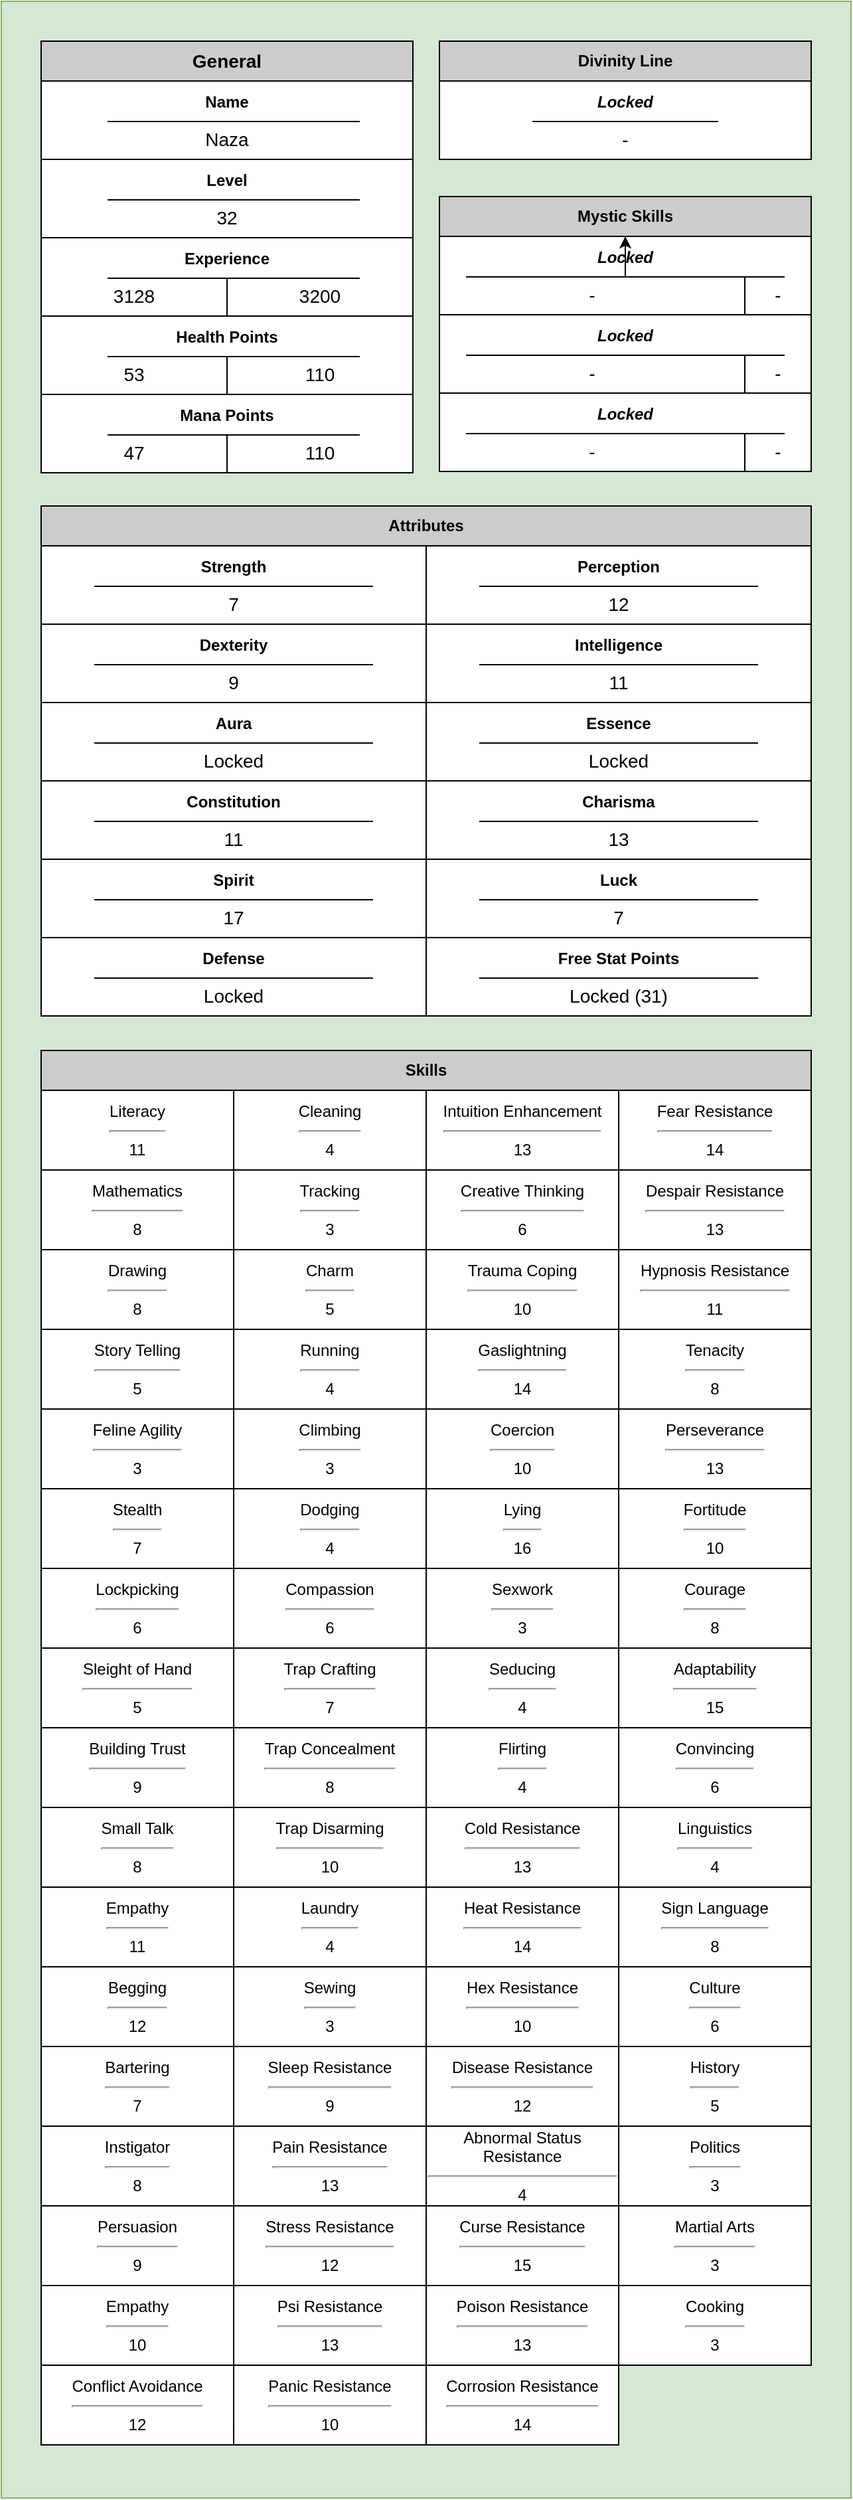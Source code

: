<mxfile>
    <diagram id="DT52jx-p1epTQN54pfV6" name="Page-1">
        <mxGraphModel dx="951" dy="625" grid="1" gridSize="10" guides="1" tooltips="1" connect="1" arrows="1" fold="1" page="1" pageScale="1" pageWidth="850" pageHeight="1100" math="0" shadow="0">
            <root>
                <mxCell id="0"/>
                <mxCell id="1" parent="0"/>
                <mxCell id="2" value="" style="rounded=0;whiteSpace=wrap;html=1;fillColor=#FFFFFF;strokeColor=#82b366;" parent="1" vertex="1">
                    <mxGeometry x="40" y="40" width="640" height="1880" as="geometry"/>
                </mxCell>
                <mxCell id="3" value="" style="rounded=0;whiteSpace=wrap;html=1;fillColor=#d5e8d4;strokeColor=#82b366;" parent="1" vertex="1">
                    <mxGeometry x="40" y="40" width="640" height="1880" as="geometry"/>
                </mxCell>
                <mxCell id="4" value="&lt;b&gt;&lt;font style=&quot;font-size: 14px;&quot; color=&quot;#000000&quot;&gt;General&lt;/font&gt;&lt;/b&gt;" style="rounded=1;whiteSpace=wrap;html=1;fillColor=#CCCCCC;strokeColor=#000000;arcSize=0;" parent="1" vertex="1">
                    <mxGeometry x="70" y="70" width="280" height="30" as="geometry"/>
                </mxCell>
                <mxCell id="5" value="&lt;b&gt;Attributes&lt;/b&gt;" style="rounded=1;whiteSpace=wrap;html=1;fillColor=#CCCCCC;strokeColor=#000000;fontColor=#000000;arcSize=0;" parent="1" vertex="1">
                    <mxGeometry x="70" y="420" width="580" height="30" as="geometry"/>
                </mxCell>
                <mxCell id="6" value="&lt;b&gt;&lt;font color=&quot;#000000&quot;&gt;Divinity Line&lt;/font&gt;&lt;/b&gt;" style="rounded=1;whiteSpace=wrap;html=1;fillColor=#CCCCCC;strokeColor=#000000;arcSize=0;" parent="1" vertex="1">
                    <mxGeometry x="370" y="70" width="280" height="30" as="geometry"/>
                </mxCell>
                <mxCell id="7" value="&lt;font style=&quot;font-size: 14px;&quot; color=&quot;#000000&quot;&gt;Naza&lt;/font&gt;" style="shape=partialRectangle;whiteSpace=wrap;html=1;bottom=1;right=1;left=1;top=0;fillColor=#FFFFFF;routingCenterX=-0.5;shadow=0;comic=0;strokeColor=#000000;fontSize=17;" parent="1" vertex="1">
                    <mxGeometry x="70" y="129" width="280" height="30" as="geometry"/>
                </mxCell>
                <mxCell id="8" value="&lt;font size=&quot;1&quot; style=&quot;&quot; color=&quot;#000000&quot;&gt;&lt;b style=&quot;font-size: 12px;&quot;&gt;Name&lt;/b&gt;&lt;/font&gt;" style="shape=partialRectangle;whiteSpace=wrap;html=1;bottom=1;right=1;left=1;top=0;fillColor=#FFFFFF;routingCenterX=-0.5;shadow=0;comic=0;strokeColor=#000000;fontSize=17;direction=west;" parent="1" vertex="1">
                    <mxGeometry x="70" y="100" width="280" height="30" as="geometry"/>
                </mxCell>
                <mxCell id="9" value="" style="line;strokeWidth=1;html=1;shadow=0;comic=0;strokeColor=#000000;fontSize=17;fillColor=#FFFFFF;" parent="1" vertex="1">
                    <mxGeometry x="120" y="130" width="190" height="1" as="geometry"/>
                </mxCell>
                <mxCell id="10" value="&lt;font style=&quot;font-size: 14px;&quot; color=&quot;#000000&quot;&gt;-&lt;/font&gt;" style="shape=partialRectangle;whiteSpace=wrap;html=1;bottom=1;right=1;left=1;top=0;fillColor=#FFFFFF;routingCenterX=-0.5;shadow=0;comic=0;strokeColor=#000000;fontSize=17;" parent="1" vertex="1">
                    <mxGeometry x="370" y="129" width="280" height="30" as="geometry"/>
                </mxCell>
                <mxCell id="11" value="&lt;font size=&quot;1&quot; style=&quot;&quot; color=&quot;#000000&quot;&gt;&lt;b style=&quot;font-size: 12px;&quot;&gt;&lt;i&gt;Locked&lt;/i&gt;&lt;/b&gt;&lt;/font&gt;" style="shape=partialRectangle;whiteSpace=wrap;html=1;bottom=1;right=1;left=1;top=0;fillColor=#FFFFFF;routingCenterX=-0.5;shadow=0;comic=0;strokeColor=#000000;fontSize=17;direction=west;" parent="1" vertex="1">
                    <mxGeometry x="370" y="100" width="280" height="30" as="geometry"/>
                </mxCell>
                <mxCell id="12" value="" style="line;strokeWidth=1;html=1;shadow=0;comic=0;strokeColor=#000000;fontSize=17;fillColor=#FFFFFF;" parent="1" vertex="1">
                    <mxGeometry x="440" y="130" width="140" height="1" as="geometry"/>
                </mxCell>
                <mxCell id="13" value="&lt;font style=&quot;font-size: 14px;&quot; color=&quot;#000000&quot;&gt;32&lt;/font&gt;" style="shape=partialRectangle;whiteSpace=wrap;html=1;bottom=1;right=1;left=1;top=0;fillColor=#FFFFFF;routingCenterX=-0.5;shadow=0;comic=0;strokeColor=#000000;fontSize=17;" parent="1" vertex="1">
                    <mxGeometry x="70" y="188" width="280" height="30" as="geometry"/>
                </mxCell>
                <mxCell id="14" value="&lt;font size=&quot;1&quot; style=&quot;&quot; color=&quot;#000000&quot;&gt;&lt;b style=&quot;font-size: 12px;&quot;&gt;Level&lt;/b&gt;&lt;/font&gt;" style="shape=partialRectangle;whiteSpace=wrap;html=1;bottom=1;right=1;left=1;top=0;fillColor=#FFFFFF;routingCenterX=-0.5;shadow=0;comic=0;strokeColor=#000000;fontSize=17;direction=west;" parent="1" vertex="1">
                    <mxGeometry x="70" y="159" width="280" height="30" as="geometry"/>
                </mxCell>
                <mxCell id="15" value="" style="line;strokeWidth=1;html=1;shadow=0;comic=0;strokeColor=#000000;fontSize=17;fillColor=#FFFFFF;" parent="1" vertex="1">
                    <mxGeometry x="120" y="189" width="190" height="1" as="geometry"/>
                </mxCell>
                <mxCell id="16" value="3200" style="shape=partialRectangle;whiteSpace=wrap;html=1;bottom=1;right=1;left=1;top=0;fillColor=#FFFFFF;routingCenterX=-0.5;shadow=0;comic=0;strokeColor=#000000;strokeWidth=1;fontSize=14;fontColor=#000000;" parent="1" vertex="1">
                    <mxGeometry x="210" y="247" width="140" height="30" as="geometry"/>
                </mxCell>
                <mxCell id="17" value="3128" style="shape=partialRectangle;whiteSpace=wrap;html=1;bottom=1;right=1;left=1;top=0;fillColor=#FFFFFF;routingCenterX=-0.5;shadow=0;comic=0;strokeColor=#000000;strokeWidth=1;fontSize=14;fontColor=#000000;" parent="1" vertex="1">
                    <mxGeometry x="70" y="247" width="140" height="30" as="geometry"/>
                </mxCell>
                <mxCell id="18" value="" style="line;strokeWidth=1;html=1;shadow=0;comic=0;strokeColor=#000000;fontSize=17;fillColor=#FFFFFF;" parent="1" vertex="1">
                    <mxGeometry x="120" y="248" width="190" height="1" as="geometry"/>
                </mxCell>
                <mxCell id="19" value="&lt;font size=&quot;1&quot; style=&quot;&quot; color=&quot;#000000&quot;&gt;&lt;b style=&quot;font-size: 12px;&quot;&gt;Experience&lt;/b&gt;&lt;/font&gt;" style="shape=partialRectangle;whiteSpace=wrap;html=1;bottom=1;right=1;left=1;top=0;fillColor=#FFFFFF;routingCenterX=-0.5;shadow=0;comic=0;strokeColor=#000000;fontSize=17;direction=west;" parent="1" vertex="1">
                    <mxGeometry x="70" y="218" width="280" height="30" as="geometry"/>
                </mxCell>
                <mxCell id="20" value="110" style="shape=partialRectangle;whiteSpace=wrap;html=1;bottom=1;right=1;left=1;top=0;fillColor=#FFFFFF;routingCenterX=-0.5;shadow=0;comic=0;strokeColor=#000000;strokeWidth=1;fontSize=14;fontColor=#000000;" parent="1" vertex="1">
                    <mxGeometry x="210" y="306" width="140" height="30" as="geometry"/>
                </mxCell>
                <mxCell id="21" value="53" style="shape=partialRectangle;whiteSpace=wrap;html=1;bottom=1;right=1;left=1;top=0;fillColor=#FFFFFF;routingCenterX=-0.5;shadow=0;comic=0;strokeColor=#000000;strokeWidth=1;fontSize=14;fontColor=#000000;" parent="1" vertex="1">
                    <mxGeometry x="70" y="306" width="140" height="30" as="geometry"/>
                </mxCell>
                <mxCell id="22" value="" style="line;strokeWidth=1;html=1;shadow=0;comic=0;strokeColor=#000000;fontSize=17;fillColor=#FFFFFF;" parent="1" vertex="1">
                    <mxGeometry x="120" y="307" width="190" height="1" as="geometry"/>
                </mxCell>
                <mxCell id="23" value="&lt;font size=&quot;1&quot; style=&quot;&quot; color=&quot;#000000&quot;&gt;&lt;b style=&quot;font-size: 12px;&quot;&gt;Health Points&lt;/b&gt;&lt;/font&gt;" style="shape=partialRectangle;whiteSpace=wrap;html=1;bottom=1;right=1;left=1;top=0;fillColor=#FFFFFF;routingCenterX=-0.5;shadow=0;comic=0;strokeColor=#000000;fontSize=17;direction=west;" parent="1" vertex="1">
                    <mxGeometry x="70" y="277" width="280" height="30" as="geometry"/>
                </mxCell>
                <mxCell id="24" value="110" style="shape=partialRectangle;whiteSpace=wrap;html=1;bottom=1;right=1;left=1;top=0;fillColor=#FFFFFF;routingCenterX=-0.5;shadow=0;comic=0;strokeColor=#000000;strokeWidth=1;fontSize=14;fontColor=#000000;" parent="1" vertex="1">
                    <mxGeometry x="210" y="365" width="140" height="30" as="geometry"/>
                </mxCell>
                <mxCell id="25" value="47" style="shape=partialRectangle;whiteSpace=wrap;html=1;bottom=1;right=1;left=1;top=0;fillColor=#FFFFFF;routingCenterX=-0.5;shadow=0;comic=0;strokeColor=#000000;strokeWidth=1;fontSize=14;fontColor=#000000;" parent="1" vertex="1">
                    <mxGeometry x="70" y="365" width="140" height="30" as="geometry"/>
                </mxCell>
                <mxCell id="26" value="" style="line;strokeWidth=1;html=1;shadow=0;comic=0;strokeColor=#000000;fontSize=17;fillColor=#FFFFFF;" parent="1" vertex="1">
                    <mxGeometry x="120" y="366" width="190" height="1" as="geometry"/>
                </mxCell>
                <mxCell id="27" value="&lt;font size=&quot;1&quot; style=&quot;&quot; color=&quot;#000000&quot;&gt;&lt;b style=&quot;font-size: 12px;&quot;&gt;Mana Points&lt;/b&gt;&lt;/font&gt;" style="shape=partialRectangle;whiteSpace=wrap;html=1;bottom=1;right=1;left=1;top=0;fillColor=#FFFFFF;routingCenterX=-0.5;shadow=0;comic=0;strokeColor=#000000;fontSize=17;direction=west;" parent="1" vertex="1">
                    <mxGeometry x="70" y="336" width="280" height="30" as="geometry"/>
                </mxCell>
                <mxCell id="28" value="-" style="shape=partialRectangle;whiteSpace=wrap;html=1;bottom=1;right=1;left=1;top=0;fillColor=#FFFFFF;routingCenterX=-0.5;shadow=0;comic=0;strokeColor=#000000;strokeWidth=1;fontSize=14;fontColor=#000000;" parent="1" vertex="1">
                    <mxGeometry x="600" y="246" width="50" height="30" as="geometry"/>
                </mxCell>
                <mxCell id="29" value="-" style="shape=partialRectangle;whiteSpace=wrap;html=1;bottom=1;right=1;left=1;top=0;fillColor=#FFFFFF;routingCenterX=-0.5;shadow=0;comic=0;strokeColor=#000000;strokeWidth=1;fontSize=14;fontColor=#000000;" parent="1" vertex="1">
                    <mxGeometry x="370" y="246" width="230" height="30" as="geometry"/>
                </mxCell>
                <mxCell id="30" value="&lt;font size=&quot;1&quot; style=&quot;&quot; color=&quot;#000000&quot;&gt;&lt;b style=&quot;font-size: 12px;&quot;&gt;&lt;i&gt;Locked&lt;/i&gt;&lt;/b&gt;&lt;/font&gt;" style="shape=partialRectangle;whiteSpace=wrap;html=1;bottom=1;right=1;left=1;top=0;fillColor=#FFFFFF;routingCenterX=-0.5;shadow=0;comic=0;strokeColor=#000000;fontSize=17;direction=west;" parent="1" vertex="1">
                    <mxGeometry x="370" y="217" width="280" height="30" as="geometry"/>
                </mxCell>
                <mxCell id="484" value="" style="edgeStyle=none;html=1;" parent="1" source="31" target="40" edge="1">
                    <mxGeometry relative="1" as="geometry"/>
                </mxCell>
                <mxCell id="31" value="" style="line;strokeWidth=1;html=1;shadow=0;comic=0;strokeColor=#000000;fontSize=17;fillColor=#FFFFFF;" parent="1" vertex="1">
                    <mxGeometry x="390" y="247" width="240" height="1" as="geometry"/>
                </mxCell>
                <mxCell id="32" value="-" style="shape=partialRectangle;whiteSpace=wrap;html=1;bottom=1;right=1;left=1;top=0;fillColor=#FFFFFF;routingCenterX=-0.5;shadow=0;comic=0;strokeColor=#000000;strokeWidth=1;fontSize=14;fontColor=#000000;" parent="1" vertex="1">
                    <mxGeometry x="600" y="305" width="50" height="30" as="geometry"/>
                </mxCell>
                <mxCell id="33" value="-" style="shape=partialRectangle;whiteSpace=wrap;html=1;bottom=1;right=1;left=1;top=0;fillColor=#FFFFFF;routingCenterX=-0.5;shadow=0;comic=0;strokeColor=#000000;strokeWidth=1;fontSize=14;fontColor=#000000;" parent="1" vertex="1">
                    <mxGeometry x="370" y="305" width="230" height="30" as="geometry"/>
                </mxCell>
                <mxCell id="34" value="&lt;font size=&quot;1&quot; style=&quot;&quot; color=&quot;#000000&quot;&gt;&lt;b style=&quot;font-size: 12px;&quot;&gt;&lt;i&gt;Locked&lt;/i&gt;&lt;/b&gt;&lt;/font&gt;" style="shape=partialRectangle;whiteSpace=wrap;html=1;bottom=1;right=1;left=1;top=0;fillColor=#FFFFFF;routingCenterX=-0.5;shadow=0;comic=0;strokeColor=#000000;fontSize=17;direction=west;" parent="1" vertex="1">
                    <mxGeometry x="370" y="276" width="280" height="30" as="geometry"/>
                </mxCell>
                <mxCell id="35" value="" style="line;strokeWidth=1;html=1;shadow=0;comic=0;strokeColor=#000000;fontSize=17;fillColor=#FFFFFF;" parent="1" vertex="1">
                    <mxGeometry x="390" y="306" width="240" height="1" as="geometry"/>
                </mxCell>
                <mxCell id="36" value="-" style="shape=partialRectangle;whiteSpace=wrap;html=1;bottom=1;right=1;left=1;top=0;fillColor=#FFFFFF;routingCenterX=-0.5;shadow=0;comic=0;strokeColor=#000000;strokeWidth=1;fontSize=14;fontColor=#000000;" parent="1" vertex="1">
                    <mxGeometry x="600" y="364" width="50" height="30" as="geometry"/>
                </mxCell>
                <mxCell id="37" value="-" style="shape=partialRectangle;whiteSpace=wrap;html=1;bottom=1;right=1;left=1;top=0;fillColor=#FFFFFF;routingCenterX=-0.5;shadow=0;comic=0;strokeColor=#000000;strokeWidth=1;fontSize=14;fontColor=#000000;" parent="1" vertex="1">
                    <mxGeometry x="370" y="364" width="230" height="30" as="geometry"/>
                </mxCell>
                <mxCell id="38" value="&lt;font size=&quot;1&quot; style=&quot;&quot; color=&quot;#000000&quot;&gt;&lt;b style=&quot;font-size: 12px;&quot;&gt;&lt;i&gt;Locked&lt;/i&gt;&lt;/b&gt;&lt;/font&gt;" style="shape=partialRectangle;whiteSpace=wrap;html=1;bottom=1;right=1;left=1;top=0;fillColor=#FFFFFF;routingCenterX=-0.5;shadow=0;comic=0;strokeColor=#000000;fontSize=17;direction=west;" parent="1" vertex="1">
                    <mxGeometry x="370" y="335" width="280" height="30" as="geometry"/>
                </mxCell>
                <mxCell id="39" value="" style="line;strokeWidth=1;html=1;shadow=0;comic=0;strokeColor=#000000;fontSize=17;fillColor=#FFFFFF;" parent="1" vertex="1">
                    <mxGeometry x="390" y="365" width="240" height="1" as="geometry"/>
                </mxCell>
                <mxCell id="40" value="&lt;b&gt;&lt;font color=&quot;#000000&quot;&gt;Mystic Skills&lt;/font&gt;&lt;/b&gt;" style="rounded=1;whiteSpace=wrap;html=1;fillColor=#CCCCCC;strokeColor=#000000;arcSize=0;" parent="1" vertex="1">
                    <mxGeometry x="370" y="187" width="280" height="30" as="geometry"/>
                </mxCell>
                <mxCell id="50" value="&lt;font style=&quot;font-size: 14px;&quot; color=&quot;#000000&quot;&gt;12&lt;/font&gt;" style="shape=partialRectangle;whiteSpace=wrap;html=1;bottom=1;right=1;left=1;top=0;fillColor=#FFFFFF;routingCenterX=-0.5;shadow=0;comic=0;strokeColor=#000000;fontSize=17;" parent="1" vertex="1">
                    <mxGeometry x="360" y="479" width="290" height="30" as="geometry"/>
                </mxCell>
                <mxCell id="51" value="&lt;font size=&quot;1&quot; style=&quot;&quot; color=&quot;#000000&quot;&gt;&lt;b style=&quot;font-size: 12px;&quot;&gt;Perception&lt;/b&gt;&lt;/font&gt;" style="shape=partialRectangle;whiteSpace=wrap;html=1;bottom=1;right=1;left=1;top=0;fillColor=#FFFFFF;routingCenterX=-0.5;shadow=0;comic=0;strokeColor=#000000;fontSize=17;direction=west;gradientColor=none;gradientDirection=west;" parent="1" vertex="1">
                    <mxGeometry x="360" y="450" width="290" height="30" as="geometry"/>
                </mxCell>
                <mxCell id="52" value="" style="line;strokeWidth=1;html=1;shadow=0;comic=0;strokeColor=#000000;fontSize=17;fillColor=#FFFFFF;" parent="1" vertex="1">
                    <mxGeometry x="400" y="480" width="210" height="1" as="geometry"/>
                </mxCell>
                <mxCell id="77" value="&lt;b&gt;Skills&lt;/b&gt;" style="rounded=1;whiteSpace=wrap;html=1;fillColor=#CCCCCC;strokeColor=#000000;fontColor=#000000;arcSize=0;" parent="1" vertex="1">
                    <mxGeometry x="70" y="830" width="580" height="30" as="geometry"/>
                </mxCell>
                <mxCell id="485" value="&lt;font style=&quot;font-size: 14px;&quot; color=&quot;#000000&quot;&gt;7&lt;/font&gt;" style="shape=partialRectangle;whiteSpace=wrap;html=1;bottom=1;right=1;left=1;top=0;fillColor=#FFFFFF;routingCenterX=-0.5;shadow=0;comic=0;strokeColor=#000000;fontSize=17;" parent="1" vertex="1">
                    <mxGeometry x="70" y="479" width="290" height="30" as="geometry"/>
                </mxCell>
                <mxCell id="486" value="&lt;font size=&quot;1&quot; style=&quot;&quot; color=&quot;#000000&quot;&gt;&lt;b style=&quot;font-size: 12px;&quot;&gt;Strength&lt;/b&gt;&lt;/font&gt;" style="shape=partialRectangle;whiteSpace=wrap;html=1;bottom=1;right=1;left=1;top=0;fillColor=#FFFFFF;routingCenterX=-0.5;shadow=0;comic=0;strokeColor=#000000;fontSize=17;direction=west;gradientColor=none;gradientDirection=west;" parent="1" vertex="1">
                    <mxGeometry x="70" y="450" width="290" height="30" as="geometry"/>
                </mxCell>
                <mxCell id="487" value="" style="line;strokeWidth=1;html=1;shadow=0;comic=0;strokeColor=#000000;fontSize=17;fillColor=#FFFFFF;" parent="1" vertex="1">
                    <mxGeometry x="110" y="480" width="210" height="1" as="geometry"/>
                </mxCell>
                <mxCell id="488" value="&lt;font style=&quot;font-size: 14px;&quot; color=&quot;#000000&quot;&gt;11&lt;/font&gt;" style="shape=partialRectangle;whiteSpace=wrap;html=1;bottom=1;right=1;left=1;top=0;fillColor=#FFFFFF;routingCenterX=-0.5;shadow=0;comic=0;strokeColor=#000000;fontSize=17;" parent="1" vertex="1">
                    <mxGeometry x="360" y="538" width="290" height="30" as="geometry"/>
                </mxCell>
                <mxCell id="489" value="&lt;font size=&quot;1&quot; style=&quot;&quot; color=&quot;#000000&quot;&gt;&lt;b style=&quot;font-size: 12px;&quot;&gt;Intelligence&lt;/b&gt;&lt;/font&gt;" style="shape=partialRectangle;whiteSpace=wrap;html=1;bottom=1;right=1;left=1;top=0;fillColor=#FFFFFF;routingCenterX=-0.5;shadow=0;comic=0;strokeColor=#000000;fontSize=17;direction=west;gradientColor=none;gradientDirection=west;" parent="1" vertex="1">
                    <mxGeometry x="360" y="509" width="290" height="30" as="geometry"/>
                </mxCell>
                <mxCell id="490" value="" style="line;strokeWidth=1;html=1;shadow=0;comic=0;strokeColor=#000000;fontSize=17;fillColor=#FFFFFF;" parent="1" vertex="1">
                    <mxGeometry x="400" y="539" width="210" height="1" as="geometry"/>
                </mxCell>
                <mxCell id="491" value="&lt;font style=&quot;font-size: 14px;&quot; color=&quot;#000000&quot;&gt;9&lt;/font&gt;" style="shape=partialRectangle;whiteSpace=wrap;html=1;bottom=1;right=1;left=1;top=0;fillColor=#FFFFFF;routingCenterX=-0.5;shadow=0;comic=0;strokeColor=#000000;fontSize=17;" parent="1" vertex="1">
                    <mxGeometry x="70" y="538" width="290" height="30" as="geometry"/>
                </mxCell>
                <mxCell id="492" value="&lt;font size=&quot;1&quot; style=&quot;&quot; color=&quot;#000000&quot;&gt;&lt;b style=&quot;font-size: 12px;&quot;&gt;Dexterity&lt;/b&gt;&lt;/font&gt;" style="shape=partialRectangle;whiteSpace=wrap;html=1;bottom=1;right=1;left=1;top=0;fillColor=#FFFFFF;routingCenterX=-0.5;shadow=0;comic=0;strokeColor=#000000;fontSize=17;direction=west;gradientColor=none;gradientDirection=west;" parent="1" vertex="1">
                    <mxGeometry x="70" y="509" width="290" height="30" as="geometry"/>
                </mxCell>
                <mxCell id="493" value="" style="line;strokeWidth=1;html=1;shadow=0;comic=0;strokeColor=#000000;fontSize=17;fillColor=#FFFFFF;" parent="1" vertex="1">
                    <mxGeometry x="110" y="539" width="210" height="1" as="geometry"/>
                </mxCell>
                <mxCell id="494" value="&lt;font style=&quot;font-size: 14px;&quot; color=&quot;#000000&quot;&gt;Locked&lt;/font&gt;" style="shape=partialRectangle;whiteSpace=wrap;html=1;bottom=1;right=1;left=1;top=0;fillColor=#FFFFFF;routingCenterX=-0.5;shadow=0;comic=0;strokeColor=#000000;fontSize=17;" parent="1" vertex="1">
                    <mxGeometry x="360" y="597" width="290" height="30" as="geometry"/>
                </mxCell>
                <mxCell id="495" value="&lt;font size=&quot;1&quot; style=&quot;&quot; color=&quot;#000000&quot;&gt;&lt;b style=&quot;font-size: 12px;&quot;&gt;Essence&lt;/b&gt;&lt;/font&gt;" style="shape=partialRectangle;whiteSpace=wrap;html=1;bottom=1;right=1;left=1;top=0;fillColor=#FFFFFF;routingCenterX=-0.5;shadow=0;comic=0;strokeColor=#000000;fontSize=17;direction=west;gradientColor=none;gradientDirection=west;" parent="1" vertex="1">
                    <mxGeometry x="360" y="568" width="290" height="30" as="geometry"/>
                </mxCell>
                <mxCell id="496" value="" style="line;strokeWidth=1;html=1;shadow=0;comic=0;strokeColor=#000000;fontSize=17;fillColor=#FFFFFF;" parent="1" vertex="1">
                    <mxGeometry x="400" y="598" width="210" height="1" as="geometry"/>
                </mxCell>
                <mxCell id="497" value="&lt;font style=&quot;font-size: 14px;&quot; color=&quot;#000000&quot;&gt;Locked&lt;/font&gt;" style="shape=partialRectangle;whiteSpace=wrap;html=1;bottom=1;right=1;left=1;top=0;fillColor=#FFFFFF;routingCenterX=-0.5;shadow=0;comic=0;strokeColor=#000000;fontSize=17;" parent="1" vertex="1">
                    <mxGeometry x="70" y="597" width="290" height="30" as="geometry"/>
                </mxCell>
                <mxCell id="498" value="&lt;font size=&quot;1&quot; style=&quot;&quot; color=&quot;#000000&quot;&gt;&lt;b style=&quot;font-size: 12px;&quot;&gt;Aura&lt;/b&gt;&lt;/font&gt;" style="shape=partialRectangle;whiteSpace=wrap;html=1;bottom=1;right=1;left=1;top=0;fillColor=#FFFFFF;routingCenterX=-0.5;shadow=0;comic=0;strokeColor=#000000;fontSize=17;direction=west;gradientColor=none;gradientDirection=west;" parent="1" vertex="1">
                    <mxGeometry x="70" y="568" width="290" height="30" as="geometry"/>
                </mxCell>
                <mxCell id="499" value="" style="line;strokeWidth=1;html=1;shadow=0;comic=0;strokeColor=#000000;fontSize=17;fillColor=#FFFFFF;" parent="1" vertex="1">
                    <mxGeometry x="110" y="598" width="210" height="1" as="geometry"/>
                </mxCell>
                <mxCell id="500" value="&lt;font style=&quot;font-size: 14px;&quot; color=&quot;#000000&quot;&gt;13&lt;/font&gt;" style="shape=partialRectangle;whiteSpace=wrap;html=1;bottom=1;right=1;left=1;top=0;fillColor=#FFFFFF;routingCenterX=-0.5;shadow=0;comic=0;strokeColor=#000000;fontSize=17;" parent="1" vertex="1">
                    <mxGeometry x="360" y="656" width="290" height="30" as="geometry"/>
                </mxCell>
                <mxCell id="501" value="&lt;font size=&quot;1&quot; style=&quot;&quot; color=&quot;#000000&quot;&gt;&lt;b style=&quot;font-size: 12px;&quot;&gt;Charisma&lt;/b&gt;&lt;/font&gt;" style="shape=partialRectangle;whiteSpace=wrap;html=1;bottom=1;right=1;left=1;top=0;fillColor=#FFFFFF;routingCenterX=-0.5;shadow=0;comic=0;strokeColor=#000000;fontSize=17;direction=west;gradientColor=none;gradientDirection=west;" parent="1" vertex="1">
                    <mxGeometry x="360" y="627" width="290" height="30" as="geometry"/>
                </mxCell>
                <mxCell id="502" value="" style="line;strokeWidth=1;html=1;shadow=0;comic=0;strokeColor=#000000;fontSize=17;fillColor=#FFFFFF;" parent="1" vertex="1">
                    <mxGeometry x="400" y="657" width="210" height="1" as="geometry"/>
                </mxCell>
                <mxCell id="503" value="&lt;font style=&quot;font-size: 14px;&quot; color=&quot;#000000&quot;&gt;11&lt;/font&gt;" style="shape=partialRectangle;whiteSpace=wrap;html=1;bottom=1;right=1;left=1;top=0;fillColor=#FFFFFF;routingCenterX=-0.5;shadow=0;comic=0;strokeColor=#000000;fontSize=17;" parent="1" vertex="1">
                    <mxGeometry x="70" y="656" width="290" height="30" as="geometry"/>
                </mxCell>
                <mxCell id="504" value="&lt;font size=&quot;1&quot; style=&quot;&quot; color=&quot;#000000&quot;&gt;&lt;b style=&quot;font-size: 12px;&quot;&gt;Constitution&lt;/b&gt;&lt;/font&gt;" style="shape=partialRectangle;whiteSpace=wrap;html=1;bottom=1;right=1;left=1;top=0;fillColor=#FFFFFF;routingCenterX=-0.5;shadow=0;comic=0;strokeColor=#000000;fontSize=17;direction=west;gradientColor=none;gradientDirection=west;" parent="1" vertex="1">
                    <mxGeometry x="70" y="627" width="290" height="30" as="geometry"/>
                </mxCell>
                <mxCell id="505" value="" style="line;strokeWidth=1;html=1;shadow=0;comic=0;strokeColor=#000000;fontSize=17;fillColor=#FFFFFF;" parent="1" vertex="1">
                    <mxGeometry x="110" y="657" width="210" height="1" as="geometry"/>
                </mxCell>
                <mxCell id="506" value="&lt;font style=&quot;font-size: 14px;&quot; color=&quot;#000000&quot;&gt;7&lt;/font&gt;" style="shape=partialRectangle;whiteSpace=wrap;html=1;bottom=1;right=1;left=1;top=0;fillColor=#FFFFFF;routingCenterX=-0.5;shadow=0;comic=0;strokeColor=#000000;fontSize=17;" parent="1" vertex="1">
                    <mxGeometry x="360" y="715" width="290" height="30" as="geometry"/>
                </mxCell>
                <mxCell id="507" value="&lt;font size=&quot;1&quot; style=&quot;&quot; color=&quot;#000000&quot;&gt;&lt;b style=&quot;font-size: 12px;&quot;&gt;Luck&lt;/b&gt;&lt;/font&gt;" style="shape=partialRectangle;whiteSpace=wrap;html=1;bottom=1;right=1;left=1;top=0;fillColor=#FFFFFF;routingCenterX=-0.5;shadow=0;comic=0;strokeColor=#000000;fontSize=17;direction=west;gradientColor=none;gradientDirection=west;" parent="1" vertex="1">
                    <mxGeometry x="360" y="686" width="290" height="30" as="geometry"/>
                </mxCell>
                <mxCell id="508" value="" style="line;strokeWidth=1;html=1;shadow=0;comic=0;strokeColor=#000000;fontSize=17;fillColor=#FFFFFF;" parent="1" vertex="1">
                    <mxGeometry x="400" y="716" width="210" height="1" as="geometry"/>
                </mxCell>
                <mxCell id="509" value="&lt;font color=&quot;#000000&quot;&gt;&lt;span style=&quot;font-size: 14px;&quot;&gt;17&lt;/span&gt;&lt;/font&gt;" style="shape=partialRectangle;whiteSpace=wrap;html=1;bottom=1;right=1;left=1;top=0;fillColor=#FFFFFF;routingCenterX=-0.5;shadow=0;comic=0;strokeColor=#000000;fontSize=17;" parent="1" vertex="1">
                    <mxGeometry x="70" y="715" width="290" height="30" as="geometry"/>
                </mxCell>
                <mxCell id="510" value="&lt;font size=&quot;1&quot; style=&quot;&quot; color=&quot;#000000&quot;&gt;&lt;b style=&quot;font-size: 12px;&quot;&gt;Spirit&lt;/b&gt;&lt;/font&gt;" style="shape=partialRectangle;whiteSpace=wrap;html=1;bottom=1;right=1;left=1;top=0;fillColor=#FFFFFF;routingCenterX=-0.5;shadow=0;comic=0;strokeColor=#000000;fontSize=17;direction=west;gradientColor=none;gradientDirection=west;" parent="1" vertex="1">
                    <mxGeometry x="70" y="686" width="290" height="30" as="geometry"/>
                </mxCell>
                <mxCell id="511" value="" style="line;strokeWidth=1;html=1;shadow=0;comic=0;strokeColor=#000000;fontSize=17;fillColor=#FFFFFF;" parent="1" vertex="1">
                    <mxGeometry x="110" y="716" width="210" height="1" as="geometry"/>
                </mxCell>
                <mxCell id="512" value="&lt;font style=&quot;font-size: 14px;&quot; color=&quot;#000000&quot;&gt;Locked (31)&lt;/font&gt;" style="shape=partialRectangle;whiteSpace=wrap;html=1;bottom=1;right=1;left=1;top=0;fillColor=#FFFFFF;routingCenterX=-0.5;shadow=0;comic=0;strokeColor=#000000;fontSize=17;" parent="1" vertex="1">
                    <mxGeometry x="360" y="774" width="290" height="30" as="geometry"/>
                </mxCell>
                <mxCell id="513" value="&lt;font size=&quot;1&quot; style=&quot;&quot; color=&quot;#000000&quot;&gt;&lt;b style=&quot;font-size: 12px;&quot;&gt;Free Stat Points&lt;/b&gt;&lt;/font&gt;" style="shape=partialRectangle;whiteSpace=wrap;html=1;bottom=1;right=1;left=1;top=0;fillColor=#FFFFFF;routingCenterX=-0.5;shadow=0;comic=0;strokeColor=#000000;fontSize=17;direction=west;gradientColor=none;gradientDirection=west;" parent="1" vertex="1">
                    <mxGeometry x="360" y="745" width="290" height="30" as="geometry"/>
                </mxCell>
                <mxCell id="514" value="" style="line;strokeWidth=1;html=1;shadow=0;comic=0;strokeColor=#000000;fontSize=17;fillColor=#FFFFFF;" parent="1" vertex="1">
                    <mxGeometry x="400" y="775" width="210" height="1" as="geometry"/>
                </mxCell>
                <mxCell id="515" value="&lt;font style=&quot;font-size: 14px;&quot; color=&quot;#000000&quot;&gt;Locked&lt;/font&gt;" style="shape=partialRectangle;whiteSpace=wrap;html=1;bottom=1;right=1;left=1;top=0;fillColor=#FFFFFF;routingCenterX=-0.5;shadow=0;comic=0;strokeColor=#000000;fontSize=17;" parent="1" vertex="1">
                    <mxGeometry x="70" y="774" width="290" height="30" as="geometry"/>
                </mxCell>
                <mxCell id="516" value="&lt;font size=&quot;1&quot; style=&quot;&quot; color=&quot;#000000&quot;&gt;&lt;b style=&quot;font-size: 12px;&quot;&gt;Defense&lt;/b&gt;&lt;/font&gt;" style="shape=partialRectangle;whiteSpace=wrap;html=1;bottom=1;right=1;left=1;top=0;fillColor=#FFFFFF;routingCenterX=-0.5;shadow=0;comic=0;strokeColor=#000000;fontSize=17;direction=west;gradientColor=none;gradientDirection=west;" parent="1" vertex="1">
                    <mxGeometry x="70" y="745" width="290" height="30" as="geometry"/>
                </mxCell>
                <mxCell id="517" value="" style="line;strokeWidth=1;html=1;shadow=0;comic=0;strokeColor=#000000;fontSize=17;fillColor=#FFFFFF;" parent="1" vertex="1">
                    <mxGeometry x="110" y="775" width="210" height="1" as="geometry"/>
                </mxCell>
                <UserObject label="%Skill%&lt;hr&gt;%Level%" Skill="Literacy" Level="11" Experience="66" placeholders="1" id="585">
                    <mxCell style="shape=partialRectangle;whiteSpace=wrap;html=1;shadow=0;comic=0;pointerEvents=1;strokeColor=#000000;strokeWidth=1;fontFamily=Helvetica;fontSize=12;fillColor=#FFFFFF;fontColor=#000000;" vertex="1" parent="1">
                        <mxGeometry x="70" y="860" width="145" height="60" as="geometry"/>
                    </mxCell>
                </UserObject>
                <UserObject label="%Skill%&lt;hr&gt;%Level%" Skill="Mathematics" Level="8" Experience="36" placeholders="1" id="586">
                    <mxCell style="shape=partialRectangle;whiteSpace=wrap;html=1;shadow=0;comic=0;pointerEvents=1;strokeColor=#000000;strokeWidth=1;fontFamily=Helvetica;fontSize=12;fillColor=#FFFFFF;fontColor=#000000;" vertex="1" parent="1">
                        <mxGeometry x="70" y="920" width="145" height="60" as="geometry"/>
                    </mxCell>
                </UserObject>
                <UserObject label="%Skill%&lt;hr&gt;%Level%" Skill="Drawing" Level="8" Experience="36" placeholders="1" id="587">
                    <mxCell style="shape=partialRectangle;whiteSpace=wrap;html=1;shadow=0;comic=0;pointerEvents=1;strokeColor=#000000;strokeWidth=1;fontFamily=Helvetica;fontSize=12;fillColor=#FFFFFF;fontColor=#000000;" vertex="1" parent="1">
                        <mxGeometry x="70" y="980" width="145" height="60" as="geometry"/>
                    </mxCell>
                </UserObject>
                <UserObject label="%Skill%&lt;hr&gt;%Level%" Skill="Story Telling" Level="5" Experience="15" placeholders="1" id="588">
                    <mxCell style="shape=partialRectangle;whiteSpace=wrap;html=1;shadow=0;comic=0;pointerEvents=1;strokeColor=#000000;strokeWidth=1;fontFamily=Helvetica;fontSize=12;fillColor=#FFFFFF;fontColor=#000000;" vertex="1" parent="1">
                        <mxGeometry x="70" y="1040" width="145" height="60" as="geometry"/>
                    </mxCell>
                </UserObject>
                <UserObject label="%Skill%&lt;hr&gt;%Level%" Skill="Feline Agility" Level="3" Experience="6" placeholders="1" id="589">
                    <mxCell style="shape=partialRectangle;whiteSpace=wrap;html=1;shadow=0;comic=0;pointerEvents=1;strokeColor=#000000;strokeWidth=1;fontFamily=Helvetica;fontSize=12;fillColor=#FFFFFF;fontColor=#000000;" vertex="1" parent="1">
                        <mxGeometry x="70" y="1100" width="145" height="60" as="geometry"/>
                    </mxCell>
                </UserObject>
                <UserObject label="%Skill%&lt;hr&gt;%Level%" Skill="Stealth" Level="7" Experience="28" placeholders="1" id="590">
                    <mxCell style="shape=partialRectangle;whiteSpace=wrap;html=1;shadow=0;comic=0;pointerEvents=1;strokeColor=#000000;strokeWidth=1;fontFamily=Helvetica;fontSize=12;fillColor=#FFFFFF;fontColor=#000000;" vertex="1" parent="1">
                        <mxGeometry x="70" y="1160" width="145" height="60" as="geometry"/>
                    </mxCell>
                </UserObject>
                <UserObject label="%Skill%&lt;hr&gt;%Level%" Skill="Lockpicking" Level="6" Experience="21" placeholders="1" id="591">
                    <mxCell style="shape=partialRectangle;whiteSpace=wrap;html=1;shadow=0;comic=0;pointerEvents=1;strokeColor=#000000;strokeWidth=1;fontFamily=Helvetica;fontSize=12;fillColor=#FFFFFF;fontColor=#000000;" vertex="1" parent="1">
                        <mxGeometry x="70" y="1220" width="145" height="60" as="geometry"/>
                    </mxCell>
                </UserObject>
                <UserObject label="%Skill%&lt;hr&gt;%Level%" Skill="Sleight of Hand" Level="5" Experience="15" placeholders="1" id="592">
                    <mxCell style="shape=partialRectangle;whiteSpace=wrap;html=1;shadow=0;comic=0;pointerEvents=1;strokeColor=#000000;strokeWidth=1;fontFamily=Helvetica;fontSize=12;fillColor=#FFFFFF;fontColor=#000000;" vertex="1" parent="1">
                        <mxGeometry x="70" y="1280" width="145" height="60" as="geometry"/>
                    </mxCell>
                </UserObject>
                <UserObject label="%Skill%&lt;hr&gt;%Level%" Skill="Building Trust" Level="9" Experience="45" placeholders="1" id="593">
                    <mxCell style="shape=partialRectangle;whiteSpace=wrap;html=1;shadow=0;comic=0;pointerEvents=1;strokeColor=#000000;strokeWidth=1;fontFamily=Helvetica;fontSize=12;fillColor=#FFFFFF;fontColor=#000000;" vertex="1" parent="1">
                        <mxGeometry x="70" y="1340" width="145" height="60" as="geometry"/>
                    </mxCell>
                </UserObject>
                <UserObject label="%Skill%&lt;hr&gt;%Level%" Skill="Small Talk" Level="8" Experience="36" placeholders="1" id="594">
                    <mxCell style="shape=partialRectangle;whiteSpace=wrap;html=1;shadow=0;comic=0;pointerEvents=1;strokeColor=#000000;strokeWidth=1;fontFamily=Helvetica;fontSize=12;fillColor=#FFFFFF;fontColor=#000000;" vertex="1" parent="1">
                        <mxGeometry x="70" y="1400" width="145" height="60" as="geometry"/>
                    </mxCell>
                </UserObject>
                <UserObject label="%Skill%&lt;hr&gt;%Level%" Skill="Empathy" Level="11" Experience="66" placeholders="1" id="595">
                    <mxCell style="shape=partialRectangle;whiteSpace=wrap;html=1;shadow=0;comic=0;pointerEvents=1;strokeColor=#000000;strokeWidth=1;fontFamily=Helvetica;fontSize=12;fillColor=#FFFFFF;fontColor=#000000;" vertex="1" parent="1">
                        <mxGeometry x="70" y="1460" width="145" height="60" as="geometry"/>
                    </mxCell>
                </UserObject>
                <UserObject label="%Skill%&lt;hr&gt;%Level%" Skill="Begging" Level="12" Experience="78" placeholders="1" id="596">
                    <mxCell style="shape=partialRectangle;whiteSpace=wrap;html=1;shadow=0;comic=0;pointerEvents=1;strokeColor=#000000;strokeWidth=1;fontFamily=Helvetica;fontSize=12;fillColor=#FFFFFF;fontColor=#000000;" vertex="1" parent="1">
                        <mxGeometry x="70" y="1520" width="145" height="60" as="geometry"/>
                    </mxCell>
                </UserObject>
                <UserObject label="%Skill%&lt;hr&gt;%Level%" Skill="Bartering" Level="7" Experience="28" placeholders="1" id="597">
                    <mxCell style="shape=partialRectangle;whiteSpace=wrap;html=1;shadow=0;comic=0;pointerEvents=1;strokeColor=#000000;strokeWidth=1;fontFamily=Helvetica;fontSize=12;fillColor=#FFFFFF;fontColor=#000000;" vertex="1" parent="1">
                        <mxGeometry x="70" y="1580" width="145" height="60" as="geometry"/>
                    </mxCell>
                </UserObject>
                <UserObject label="%Skill%&lt;hr&gt;%Level%" Skill="Instigator" Level="8" Experience="36" placeholders="1" id="598">
                    <mxCell style="shape=partialRectangle;whiteSpace=wrap;html=1;shadow=0;comic=0;pointerEvents=1;strokeColor=#000000;strokeWidth=1;fontFamily=Helvetica;fontSize=12;fillColor=#FFFFFF;fontColor=#000000;" vertex="1" parent="1">
                        <mxGeometry x="70" y="1640" width="145" height="60" as="geometry"/>
                    </mxCell>
                </UserObject>
                <UserObject label="%Skill%&lt;hr&gt;%Level%" Skill="Persuasion" Level="9" Experience="45" placeholders="1" id="599">
                    <mxCell style="shape=partialRectangle;whiteSpace=wrap;html=1;shadow=0;comic=0;pointerEvents=1;strokeColor=#000000;strokeWidth=1;fontFamily=Helvetica;fontSize=12;fillColor=#FFFFFF;fontColor=#000000;" vertex="1" parent="1">
                        <mxGeometry x="70" y="1700" width="145" height="60" as="geometry"/>
                    </mxCell>
                </UserObject>
                <UserObject label="%Skill%&lt;hr&gt;%Level%" Skill="Empathy" Level="10" Experience="55" placeholders="1" id="600">
                    <mxCell style="shape=partialRectangle;whiteSpace=wrap;html=1;shadow=0;comic=0;pointerEvents=1;strokeColor=#000000;strokeWidth=1;fontFamily=Helvetica;fontSize=12;fillColor=#FFFFFF;fontColor=#000000;" vertex="1" parent="1">
                        <mxGeometry x="70" y="1760" width="145" height="60" as="geometry"/>
                    </mxCell>
                </UserObject>
                <UserObject label="%Skill%&lt;hr&gt;%Level%" Skill="Conflict Avoidance" Level="12" Experience="78" placeholders="1" id="601">
                    <mxCell style="shape=partialRectangle;whiteSpace=wrap;html=1;shadow=0;comic=0;pointerEvents=1;strokeColor=#000000;strokeWidth=1;fontFamily=Helvetica;fontSize=12;fillColor=#FFFFFF;fontColor=#000000;" vertex="1" parent="1">
                        <mxGeometry x="70" y="1820" width="145" height="60" as="geometry"/>
                    </mxCell>
                </UserObject>
                <UserObject label="%Skill%&lt;hr&gt;%Level%" Skill="Convincing" Level="6" Experience="21" placeholders="1" id="602">
                    <mxCell style="shape=partialRectangle;whiteSpace=wrap;html=1;shadow=0;comic=0;pointerEvents=1;strokeColor=#000000;strokeWidth=1;fontFamily=Helvetica;fontSize=12;fillColor=#FFFFFF;fontColor=#000000;" vertex="1" parent="1">
                        <mxGeometry x="505" y="1340" width="145" height="60" as="geometry"/>
                    </mxCell>
                </UserObject>
                <UserObject label="%Skill%&lt;hr&gt;%Level%" Skill="Linguistics" Level="4" Experience="10" placeholders="1" id="603">
                    <mxCell style="shape=partialRectangle;whiteSpace=wrap;html=1;shadow=0;comic=0;pointerEvents=1;strokeColor=#000000;strokeWidth=1;fontFamily=Helvetica;fontSize=12;fillColor=#FFFFFF;fontColor=#000000;" vertex="1" parent="1">
                        <mxGeometry x="505" y="1400" width="145" height="60" as="geometry"/>
                    </mxCell>
                </UserObject>
                <UserObject label="%Skill%&lt;hr&gt;%Level%" Skill="Sign Language" Level="8" Experience="36" placeholders="1" id="604">
                    <mxCell style="shape=partialRectangle;whiteSpace=wrap;html=1;shadow=0;comic=0;pointerEvents=1;strokeColor=#000000;strokeWidth=1;fontFamily=Helvetica;fontSize=12;fillColor=#FFFFFF;fontColor=#000000;" vertex="1" parent="1">
                        <mxGeometry x="505" y="1460" width="145" height="60" as="geometry"/>
                    </mxCell>
                </UserObject>
                <UserObject label="%Skill%&lt;hr&gt;%Level%" Skill="Culture" Level="6" Experience="21" placeholders="1" id="605">
                    <mxCell style="shape=partialRectangle;whiteSpace=wrap;html=1;shadow=0;comic=0;pointerEvents=1;strokeColor=#000000;strokeWidth=1;fontFamily=Helvetica;fontSize=12;fillColor=#FFFFFF;fontColor=#000000;" vertex="1" parent="1">
                        <mxGeometry x="505" y="1520" width="145" height="60" as="geometry"/>
                    </mxCell>
                </UserObject>
                <UserObject label="%Skill%&lt;hr&gt;%Level%" Skill="History" Level="5" Experience="15" placeholders="1" id="606">
                    <mxCell style="shape=partialRectangle;whiteSpace=wrap;html=1;shadow=0;comic=0;pointerEvents=1;strokeColor=#000000;strokeWidth=1;fontFamily=Helvetica;fontSize=12;fillColor=#FFFFFF;fontColor=#000000;" vertex="1" parent="1">
                        <mxGeometry x="505" y="1580" width="145" height="60" as="geometry"/>
                    </mxCell>
                </UserObject>
                <UserObject label="%Skill%&lt;hr&gt;%Level%" Skill="Politics" Level="3" Experience="6" placeholders="1" id="607">
                    <mxCell style="shape=partialRectangle;whiteSpace=wrap;html=1;shadow=0;comic=0;pointerEvents=1;strokeColor=#000000;strokeWidth=1;fontFamily=Helvetica;fontSize=12;fillColor=#FFFFFF;fontColor=#000000;" vertex="1" parent="1">
                        <mxGeometry x="505" y="1640" width="145" height="60" as="geometry"/>
                    </mxCell>
                </UserObject>
                <UserObject label="%Skill%&lt;hr&gt;%Level%" Skill="Martial Arts" Level="3" Experience="6" placeholders="1" id="608">
                    <mxCell style="shape=partialRectangle;whiteSpace=wrap;html=1;shadow=0;comic=0;pointerEvents=1;strokeColor=#000000;strokeWidth=1;fontFamily=Helvetica;fontSize=12;fillColor=#FFFFFF;fontColor=#000000;" vertex="1" parent="1">
                        <mxGeometry x="505" y="1700" width="145" height="60" as="geometry"/>
                    </mxCell>
                </UserObject>
                <UserObject label="%Skill%&lt;hr&gt;%Level%" Skill="Cooking" Level="3" Experience="6" placeholders="1" id="609">
                    <mxCell style="shape=partialRectangle;whiteSpace=wrap;html=1;shadow=0;comic=0;pointerEvents=1;strokeColor=#000000;strokeWidth=1;fontFamily=Helvetica;fontSize=12;fillColor=#FFFFFF;fontColor=#000000;" vertex="1" parent="1">
                        <mxGeometry x="505" y="1760" width="145" height="60" as="geometry"/>
                    </mxCell>
                </UserObject>
                <UserObject label="%Skill%&lt;hr&gt;%Level%" Skill="Cleaning" Level="4" Experience="10" placeholders="1" id="610">
                    <mxCell style="shape=partialRectangle;whiteSpace=wrap;html=1;shadow=0;comic=0;pointerEvents=1;strokeColor=#000000;strokeWidth=1;fontFamily=Helvetica;fontSize=12;fillColor=#FFFFFF;fontColor=#000000;" vertex="1" parent="1">
                        <mxGeometry x="215" y="860" width="145" height="60" as="geometry"/>
                    </mxCell>
                </UserObject>
                <UserObject label="%Skill%&lt;hr&gt;%Level%" Skill="Tracking" Level="3" Experience="6" placeholders="1" id="611">
                    <mxCell style="shape=partialRectangle;whiteSpace=wrap;html=1;shadow=0;comic=0;pointerEvents=1;strokeColor=#000000;strokeWidth=1;fontFamily=Helvetica;fontSize=12;fillColor=#FFFFFF;fontColor=#000000;" vertex="1" parent="1">
                        <mxGeometry x="215" y="920" width="145" height="60" as="geometry"/>
                    </mxCell>
                </UserObject>
                <UserObject label="%Skill%&lt;hr&gt;%Level%" Skill="Charm" Level="5" Experience="15" placeholders="1" id="612">
                    <mxCell style="shape=partialRectangle;whiteSpace=wrap;html=1;shadow=0;comic=0;pointerEvents=1;strokeColor=#000000;strokeWidth=1;fontFamily=Helvetica;fontSize=12;fillColor=#FFFFFF;fontColor=#000000;" vertex="1" parent="1">
                        <mxGeometry x="215" y="980" width="145" height="60" as="geometry"/>
                    </mxCell>
                </UserObject>
                <UserObject label="%Skill%&lt;hr&gt;%Level%" Skill="Running" Level="4" Experience="10" placeholders="1" id="613">
                    <mxCell style="shape=partialRectangle;whiteSpace=wrap;html=1;shadow=0;comic=0;pointerEvents=1;strokeColor=#000000;strokeWidth=1;fontFamily=Helvetica;fontSize=12;fillColor=#FFFFFF;fontColor=#000000;" vertex="1" parent="1">
                        <mxGeometry x="215" y="1040" width="145" height="60" as="geometry"/>
                    </mxCell>
                </UserObject>
                <UserObject label="%Skill%&lt;hr&gt;%Level%" Skill="Climbing" Level="3" Experience="6" placeholders="1" id="614">
                    <mxCell style="shape=partialRectangle;whiteSpace=wrap;html=1;shadow=0;comic=0;pointerEvents=1;strokeColor=#000000;strokeWidth=1;fontFamily=Helvetica;fontSize=12;fillColor=#FFFFFF;fontColor=#000000;" vertex="1" parent="1">
                        <mxGeometry x="215" y="1100" width="145" height="60" as="geometry"/>
                    </mxCell>
                </UserObject>
                <UserObject label="%Skill%&lt;hr&gt;%Level%" Skill="Dodging" Level="4" Experience="10" placeholders="1" id="615">
                    <mxCell style="shape=partialRectangle;whiteSpace=wrap;html=1;shadow=0;comic=0;pointerEvents=1;strokeColor=#000000;strokeWidth=1;fontFamily=Helvetica;fontSize=12;fillColor=#FFFFFF;fontColor=#000000;" vertex="1" parent="1">
                        <mxGeometry x="215" y="1160" width="145" height="60" as="geometry"/>
                    </mxCell>
                </UserObject>
                <UserObject label="%Skill%&lt;hr&gt;%Level%" Skill="Compassion" Level="6" Experience="21" placeholders="1" id="616">
                    <mxCell style="shape=partialRectangle;whiteSpace=wrap;html=1;shadow=0;comic=0;pointerEvents=1;strokeColor=#000000;strokeWidth=1;fontFamily=Helvetica;fontSize=12;fillColor=#FFFFFF;fontColor=#000000;" vertex="1" parent="1">
                        <mxGeometry x="215" y="1220" width="145" height="60" as="geometry"/>
                    </mxCell>
                </UserObject>
                <UserObject label="%Skill%&lt;hr&gt;%Level%" Skill="Trap Crafting" Level="7" Experience="28" placeholders="1" id="617">
                    <mxCell style="shape=partialRectangle;whiteSpace=wrap;html=1;shadow=0;comic=0;pointerEvents=1;strokeColor=#000000;strokeWidth=1;fontFamily=Helvetica;fontSize=12;fillColor=#FFFFFF;fontColor=#000000;" vertex="1" parent="1">
                        <mxGeometry x="215" y="1280" width="145" height="60" as="geometry"/>
                    </mxCell>
                </UserObject>
                <UserObject label="%Skill%&lt;hr&gt;%Level%" Skill="Trap Concealment" Level="8" Experience="36" placeholders="1" id="618">
                    <mxCell style="shape=partialRectangle;whiteSpace=wrap;html=1;shadow=0;comic=0;pointerEvents=1;strokeColor=#000000;strokeWidth=1;fontFamily=Helvetica;fontSize=12;fillColor=#FFFFFF;fontColor=#000000;" vertex="1" parent="1">
                        <mxGeometry x="215" y="1340" width="145" height="60" as="geometry"/>
                    </mxCell>
                </UserObject>
                <UserObject label="%Skill%&lt;hr&gt;%Level%" Skill="Trap Disarming" Level="10" Experience="55" placeholders="1" id="619">
                    <mxCell style="shape=partialRectangle;whiteSpace=wrap;html=1;shadow=0;comic=0;pointerEvents=1;strokeColor=#000000;strokeWidth=1;fontFamily=Helvetica;fontSize=12;fillColor=#FFFFFF;fontColor=#000000;" vertex="1" parent="1">
                        <mxGeometry x="215" y="1400" width="145" height="60" as="geometry"/>
                    </mxCell>
                </UserObject>
                <UserObject label="%Skill%&lt;hr&gt;%Level%" Skill="Laundry" Level="4" Experience="10" placeholders="1" id="620">
                    <mxCell style="shape=partialRectangle;whiteSpace=wrap;html=1;shadow=0;comic=0;pointerEvents=1;strokeColor=#000000;strokeWidth=1;fontFamily=Helvetica;fontSize=12;fillColor=#FFFFFF;fontColor=#000000;" vertex="1" parent="1">
                        <mxGeometry x="215" y="1460" width="145" height="60" as="geometry"/>
                    </mxCell>
                </UserObject>
                <UserObject label="%Skill%&lt;hr&gt;%Level%" Skill="Sewing" Level="3" Experience="6" placeholders="1" id="621">
                    <mxCell style="shape=partialRectangle;whiteSpace=wrap;html=1;shadow=0;comic=0;pointerEvents=1;strokeColor=#000000;strokeWidth=1;fontFamily=Helvetica;fontSize=12;fillColor=#FFFFFF;fontColor=#000000;" vertex="1" parent="1">
                        <mxGeometry x="215" y="1520" width="145" height="60" as="geometry"/>
                    </mxCell>
                </UserObject>
                <UserObject label="%Skill%&lt;hr&gt;%Level%" Skill="Sleep Resistance" Level="9" Experience="45" placeholders="1" id="622">
                    <mxCell style="shape=partialRectangle;whiteSpace=wrap;html=1;shadow=0;comic=0;pointerEvents=1;strokeColor=#000000;strokeWidth=1;fontFamily=Helvetica;fontSize=12;fillColor=#FFFFFF;fontColor=#000000;" vertex="1" parent="1">
                        <mxGeometry x="215" y="1580" width="145" height="60" as="geometry"/>
                    </mxCell>
                </UserObject>
                <UserObject label="%Skill%&lt;hr&gt;%Level%" Skill="Pain Resistance" Level="13" Experience="91" placeholders="1" id="623">
                    <mxCell style="shape=partialRectangle;whiteSpace=wrap;html=1;shadow=0;comic=0;pointerEvents=1;strokeColor=#000000;strokeWidth=1;fontFamily=Helvetica;fontSize=12;fillColor=#FFFFFF;fontColor=#000000;" vertex="1" parent="1">
                        <mxGeometry x="215" y="1640" width="145" height="60" as="geometry"/>
                    </mxCell>
                </UserObject>
                <UserObject label="%Skill%&lt;hr&gt;%Level%" Skill="Stress Resistance" Level="12" Experience="78" placeholders="1" id="624">
                    <mxCell style="shape=partialRectangle;whiteSpace=wrap;html=1;shadow=0;comic=0;pointerEvents=1;strokeColor=#000000;strokeWidth=1;fontFamily=Helvetica;fontSize=12;fillColor=#FFFFFF;fontColor=#000000;" vertex="1" parent="1">
                        <mxGeometry x="215" y="1700" width="145" height="60" as="geometry"/>
                    </mxCell>
                </UserObject>
                <UserObject label="%Skill%&lt;hr&gt;%Level%" Skill="Psi Resistance" Level="13" Experience="91" placeholders="1" id="625">
                    <mxCell style="shape=partialRectangle;whiteSpace=wrap;html=1;shadow=0;comic=0;pointerEvents=1;strokeColor=#000000;strokeWidth=1;fontFamily=Helvetica;fontSize=12;fillColor=#FFFFFF;fontColor=#000000;" vertex="1" parent="1">
                        <mxGeometry x="215" y="1760" width="145" height="60" as="geometry"/>
                    </mxCell>
                </UserObject>
                <UserObject label="%Skill%&lt;hr&gt;%Level%" Skill="Panic Resistance" Level="10" Experience="55" placeholders="1" id="626">
                    <mxCell style="shape=partialRectangle;whiteSpace=wrap;html=1;shadow=0;comic=0;pointerEvents=1;strokeColor=#000000;strokeWidth=1;fontFamily=Helvetica;fontSize=12;fillColor=#FFFFFF;fontColor=#000000;" vertex="1" parent="1">
                        <mxGeometry x="215" y="1820" width="145" height="60" as="geometry"/>
                    </mxCell>
                </UserObject>
                <UserObject label="%Skill%&lt;hr&gt;%Level%" Skill="Fear Resistance" Level="14" Experience="105" placeholders="1" id="627">
                    <mxCell style="shape=partialRectangle;whiteSpace=wrap;html=1;shadow=0;comic=0;pointerEvents=1;strokeColor=#000000;strokeWidth=1;fontFamily=Helvetica;fontSize=12;fillColor=#FFFFFF;fontColor=#000000;" vertex="1" parent="1">
                        <mxGeometry x="505" y="860" width="145" height="60" as="geometry"/>
                    </mxCell>
                </UserObject>
                <UserObject label="%Skill%&lt;hr&gt;%Level%" Skill="Despair Resistance" Level="13" Experience="91" placeholders="1" id="628">
                    <mxCell style="shape=partialRectangle;whiteSpace=wrap;html=1;shadow=0;comic=0;pointerEvents=1;strokeColor=#000000;strokeWidth=1;fontFamily=Helvetica;fontSize=12;fillColor=#FFFFFF;fontColor=#000000;" vertex="1" parent="1">
                        <mxGeometry x="505" y="920" width="145" height="60" as="geometry"/>
                    </mxCell>
                </UserObject>
                <UserObject label="%Skill%&lt;hr&gt;%Level%" Skill="Hypnosis Resistance" Level="11" Experience="66" placeholders="1" id="629">
                    <mxCell style="shape=partialRectangle;whiteSpace=wrap;html=1;shadow=0;comic=0;pointerEvents=1;strokeColor=#000000;strokeWidth=1;fontFamily=Helvetica;fontSize=12;fillColor=#FFFFFF;fontColor=#000000;" vertex="1" parent="1">
                        <mxGeometry x="505" y="980" width="145" height="60" as="geometry"/>
                    </mxCell>
                </UserObject>
                <UserObject label="%Skill%&lt;hr&gt;%Level%" Skill="Tenacity" Level="8" Experience="36" placeholders="1" id="630">
                    <mxCell style="shape=partialRectangle;whiteSpace=wrap;html=1;shadow=0;comic=0;pointerEvents=1;strokeColor=#000000;strokeWidth=1;fontFamily=Helvetica;fontSize=12;fillColor=#FFFFFF;fontColor=#000000;" vertex="1" parent="1">
                        <mxGeometry x="505" y="1040" width="145" height="60" as="geometry"/>
                    </mxCell>
                </UserObject>
                <UserObject label="%Skill%&lt;hr&gt;%Level%" Skill="Perseverance" Level="13" Experience="91" placeholders="1" id="631">
                    <mxCell style="shape=partialRectangle;whiteSpace=wrap;html=1;shadow=0;comic=0;pointerEvents=1;strokeColor=#000000;strokeWidth=1;fontFamily=Helvetica;fontSize=12;fillColor=#FFFFFF;fontColor=#000000;" vertex="1" parent="1">
                        <mxGeometry x="505" y="1100" width="145" height="60" as="geometry"/>
                    </mxCell>
                </UserObject>
                <UserObject label="%Skill%&lt;hr&gt;%Level%" Skill="Fortitude" Level="10" Experience="55" placeholders="1" id="632">
                    <mxCell style="shape=partialRectangle;whiteSpace=wrap;html=1;shadow=0;comic=0;pointerEvents=1;strokeColor=#000000;strokeWidth=1;fontFamily=Helvetica;fontSize=12;fillColor=#FFFFFF;fontColor=#000000;" vertex="1" parent="1">
                        <mxGeometry x="505" y="1160" width="145" height="60" as="geometry"/>
                    </mxCell>
                </UserObject>
                <UserObject label="%Skill%&lt;hr&gt;%Level%" Skill="Courage" Level="8" Experience="36" placeholders="1" id="633">
                    <mxCell style="shape=partialRectangle;whiteSpace=wrap;html=1;shadow=0;comic=0;pointerEvents=1;strokeColor=#000000;strokeWidth=1;fontFamily=Helvetica;fontSize=12;fillColor=#FFFFFF;fontColor=#000000;" vertex="1" parent="1">
                        <mxGeometry x="505" y="1220" width="145" height="60" as="geometry"/>
                    </mxCell>
                </UserObject>
                <UserObject label="%Skill%&lt;hr&gt;%Level%" Skill="Adaptability" Level="15" Experience="120" placeholders="1" id="634">
                    <mxCell style="shape=partialRectangle;whiteSpace=wrap;html=1;shadow=0;comic=0;pointerEvents=1;strokeColor=#000000;strokeWidth=1;fontFamily=Helvetica;fontSize=12;fillColor=#FFFFFF;fontColor=#000000;" vertex="1" parent="1">
                        <mxGeometry x="505" y="1280" width="145" height="60" as="geometry"/>
                    </mxCell>
                </UserObject>
                <UserObject label="%Skill%&lt;hr&gt;%Level%" Skill="Intuition Enhancement" Level="13" Experience="91" placeholders="1" id="635">
                    <mxCell style="shape=partialRectangle;whiteSpace=wrap;html=1;shadow=0;comic=0;pointerEvents=1;strokeColor=#000000;strokeWidth=1;fontFamily=Helvetica;fontSize=12;fillColor=#FFFFFF;fontColor=#000000;" vertex="1" parent="1">
                        <mxGeometry x="360" y="860" width="145" height="60" as="geometry"/>
                    </mxCell>
                </UserObject>
                <UserObject label="%Skill%&lt;hr&gt;%Level%" Skill="Creative Thinking" Level="6" Experience="21" placeholders="1" id="636">
                    <mxCell style="shape=partialRectangle;whiteSpace=wrap;html=1;shadow=0;comic=0;pointerEvents=1;strokeColor=#000000;strokeWidth=1;fontFamily=Helvetica;fontSize=12;fillColor=#FFFFFF;fontColor=#000000;" vertex="1" parent="1">
                        <mxGeometry x="360" y="920" width="145" height="60" as="geometry"/>
                    </mxCell>
                </UserObject>
                <UserObject label="%Skill%&lt;hr&gt;%Level%" Skill="Trauma Coping" Level="10" Experience="55" placeholders="1" id="637">
                    <mxCell style="shape=partialRectangle;whiteSpace=wrap;html=1;shadow=0;comic=0;pointerEvents=1;strokeColor=#000000;strokeWidth=1;fontFamily=Helvetica;fontSize=12;fillColor=#FFFFFF;fontColor=#000000;" vertex="1" parent="1">
                        <mxGeometry x="360" y="980" width="145" height="60" as="geometry"/>
                    </mxCell>
                </UserObject>
                <UserObject label="%Skill%&lt;hr&gt;%Level%" Skill="Gaslightning" Level="14" Experience="105" placeholders="1" id="638">
                    <mxCell style="shape=partialRectangle;whiteSpace=wrap;html=1;shadow=0;comic=0;pointerEvents=1;strokeColor=#000000;strokeWidth=1;fontFamily=Helvetica;fontSize=12;fillColor=#FFFFFF;fontColor=#000000;" vertex="1" parent="1">
                        <mxGeometry x="360" y="1040" width="145" height="60" as="geometry"/>
                    </mxCell>
                </UserObject>
                <UserObject label="%Skill%&lt;hr&gt;%Level%" Skill="Coercion" Level="10" Experience="55" placeholders="1" id="639">
                    <mxCell style="shape=partialRectangle;whiteSpace=wrap;html=1;shadow=0;comic=0;pointerEvents=1;strokeColor=#000000;strokeWidth=1;fontFamily=Helvetica;fontSize=12;fillColor=#FFFFFF;fontColor=#000000;" vertex="1" parent="1">
                        <mxGeometry x="360" y="1100" width="145" height="60" as="geometry"/>
                    </mxCell>
                </UserObject>
                <UserObject label="%Skill%&lt;hr&gt;%Level%" Skill="Lying" Level="16" Experience="136" placeholders="1" id="640">
                    <mxCell style="shape=partialRectangle;whiteSpace=wrap;html=1;shadow=0;comic=0;pointerEvents=1;strokeColor=#000000;strokeWidth=1;fontFamily=Helvetica;fontSize=12;fillColor=#FFFFFF;fontColor=#000000;" vertex="1" parent="1">
                        <mxGeometry x="360" y="1160" width="145" height="60" as="geometry"/>
                    </mxCell>
                </UserObject>
                <UserObject label="%Skill%&lt;hr&gt;%Level%" Skill="Sexwork" Level="3" Experience="6" placeholders="1" id="641">
                    <mxCell style="shape=partialRectangle;whiteSpace=wrap;html=1;shadow=0;comic=0;pointerEvents=1;strokeColor=#000000;strokeWidth=1;fontFamily=Helvetica;fontSize=12;fillColor=#FFFFFF;fontColor=#000000;" vertex="1" parent="1">
                        <mxGeometry x="360" y="1220" width="145" height="60" as="geometry"/>
                    </mxCell>
                </UserObject>
                <UserObject label="%Skill%&lt;hr&gt;%Level%" Skill="Seducing" Level="4" Experience="10" placeholders="1" id="642">
                    <mxCell style="shape=partialRectangle;whiteSpace=wrap;html=1;shadow=0;comic=0;pointerEvents=1;strokeColor=#000000;strokeWidth=1;fontFamily=Helvetica;fontSize=12;fillColor=#FFFFFF;fontColor=#000000;" vertex="1" parent="1">
                        <mxGeometry x="360" y="1280" width="145" height="60" as="geometry"/>
                    </mxCell>
                </UserObject>
                <UserObject label="%Skill%&lt;hr&gt;%Level%" Skill="Flirting" Level="4" Experience="10" placeholders="1" id="643">
                    <mxCell style="shape=partialRectangle;whiteSpace=wrap;html=1;shadow=0;comic=0;pointerEvents=1;strokeColor=#000000;strokeWidth=1;fontFamily=Helvetica;fontSize=12;fillColor=#FFFFFF;fontColor=#000000;" vertex="1" parent="1">
                        <mxGeometry x="360" y="1340" width="145" height="60" as="geometry"/>
                    </mxCell>
                </UserObject>
                <UserObject label="%Skill%&lt;hr&gt;%Level%" Skill="Cold Resistance" Level="13" Experience="91" placeholders="1" id="644">
                    <mxCell style="shape=partialRectangle;whiteSpace=wrap;html=1;shadow=0;comic=0;pointerEvents=1;strokeColor=#000000;strokeWidth=1;fontFamily=Helvetica;fontSize=12;fillColor=#FFFFFF;fontColor=#000000;" vertex="1" parent="1">
                        <mxGeometry x="360" y="1400" width="145" height="60" as="geometry"/>
                    </mxCell>
                </UserObject>
                <UserObject label="%Skill%&lt;hr&gt;%Level%" Skill="Heat Resistance" Level="14" Experience="105" placeholders="1" id="645">
                    <mxCell style="shape=partialRectangle;whiteSpace=wrap;html=1;shadow=0;comic=0;pointerEvents=1;strokeColor=#000000;strokeWidth=1;fontFamily=Helvetica;fontSize=12;fillColor=#FFFFFF;fontColor=#000000;" vertex="1" parent="1">
                        <mxGeometry x="360" y="1460" width="145" height="60" as="geometry"/>
                    </mxCell>
                </UserObject>
                <UserObject label="%Skill%&lt;hr&gt;%Level%" Skill="Hex Resistance" Level="10" Experience="55" placeholders="1" id="646">
                    <mxCell style="shape=partialRectangle;whiteSpace=wrap;html=1;shadow=0;comic=0;pointerEvents=1;strokeColor=#000000;strokeWidth=1;fontFamily=Helvetica;fontSize=12;fillColor=#FFFFFF;fontColor=#000000;" vertex="1" parent="1">
                        <mxGeometry x="360" y="1520" width="145" height="60" as="geometry"/>
                    </mxCell>
                </UserObject>
                <UserObject label="%Skill%&lt;hr&gt;%Level%" Skill="Disease Resistance" Level="12" Experience="78" placeholders="1" id="647">
                    <mxCell style="shape=partialRectangle;whiteSpace=wrap;html=1;shadow=0;comic=0;pointerEvents=1;strokeColor=#000000;strokeWidth=1;fontFamily=Helvetica;fontSize=12;fillColor=#FFFFFF;fontColor=#000000;" vertex="1" parent="1">
                        <mxGeometry x="360" y="1580" width="145" height="60" as="geometry"/>
                    </mxCell>
                </UserObject>
                <UserObject label="%Skill%&lt;hr&gt;%Level%" Skill="Abnormal Status Resistance" Level="4" Experience="10" placeholders="1" id="648">
                    <mxCell style="shape=partialRectangle;whiteSpace=wrap;html=1;shadow=0;comic=0;pointerEvents=1;strokeColor=#000000;strokeWidth=1;fontFamily=Helvetica;fontSize=12;fillColor=#FFFFFF;fontColor=#000000;" vertex="1" parent="1">
                        <mxGeometry x="360" y="1640" width="145" height="60" as="geometry"/>
                    </mxCell>
                </UserObject>
                <UserObject label="%Skill%&lt;hr&gt;%Level%" Skill="Curse Resistance" Level="15" Experience="120" placeholders="1" id="649">
                    <mxCell style="shape=partialRectangle;whiteSpace=wrap;html=1;shadow=0;comic=0;pointerEvents=1;strokeColor=#000000;strokeWidth=1;fontFamily=Helvetica;fontSize=12;fillColor=#FFFFFF;fontColor=#000000;" vertex="1" parent="1">
                        <mxGeometry x="360" y="1700" width="145" height="60" as="geometry"/>
                    </mxCell>
                </UserObject>
                <UserObject label="%Skill%&lt;hr&gt;%Level%" Skill="Poison Resistance" Level="13" Experience="91" placeholders="1" id="650">
                    <mxCell style="shape=partialRectangle;whiteSpace=wrap;html=1;shadow=0;comic=0;pointerEvents=1;strokeColor=#000000;strokeWidth=1;fontFamily=Helvetica;fontSize=12;fillColor=#FFFFFF;fontColor=#000000;" vertex="1" parent="1">
                        <mxGeometry x="360" y="1760" width="145" height="60" as="geometry"/>
                    </mxCell>
                </UserObject>
                <UserObject label="%Skill%&lt;hr&gt;%Level%" Skill="Corrosion Resistance" Level="14" Experience="105" placeholders="1" id="651">
                    <mxCell style="shape=partialRectangle;whiteSpace=wrap;html=1;shadow=0;comic=0;pointerEvents=1;strokeColor=#000000;strokeWidth=1;fontFamily=Helvetica;fontSize=12;fillColor=#FFFFFF;fontColor=#000000;" vertex="1" parent="1">
                        <mxGeometry x="360" y="1820" width="145" height="60" as="geometry"/>
                    </mxCell>
                </UserObject>
            </root>
        </mxGraphModel>
    </diagram>
</mxfile>